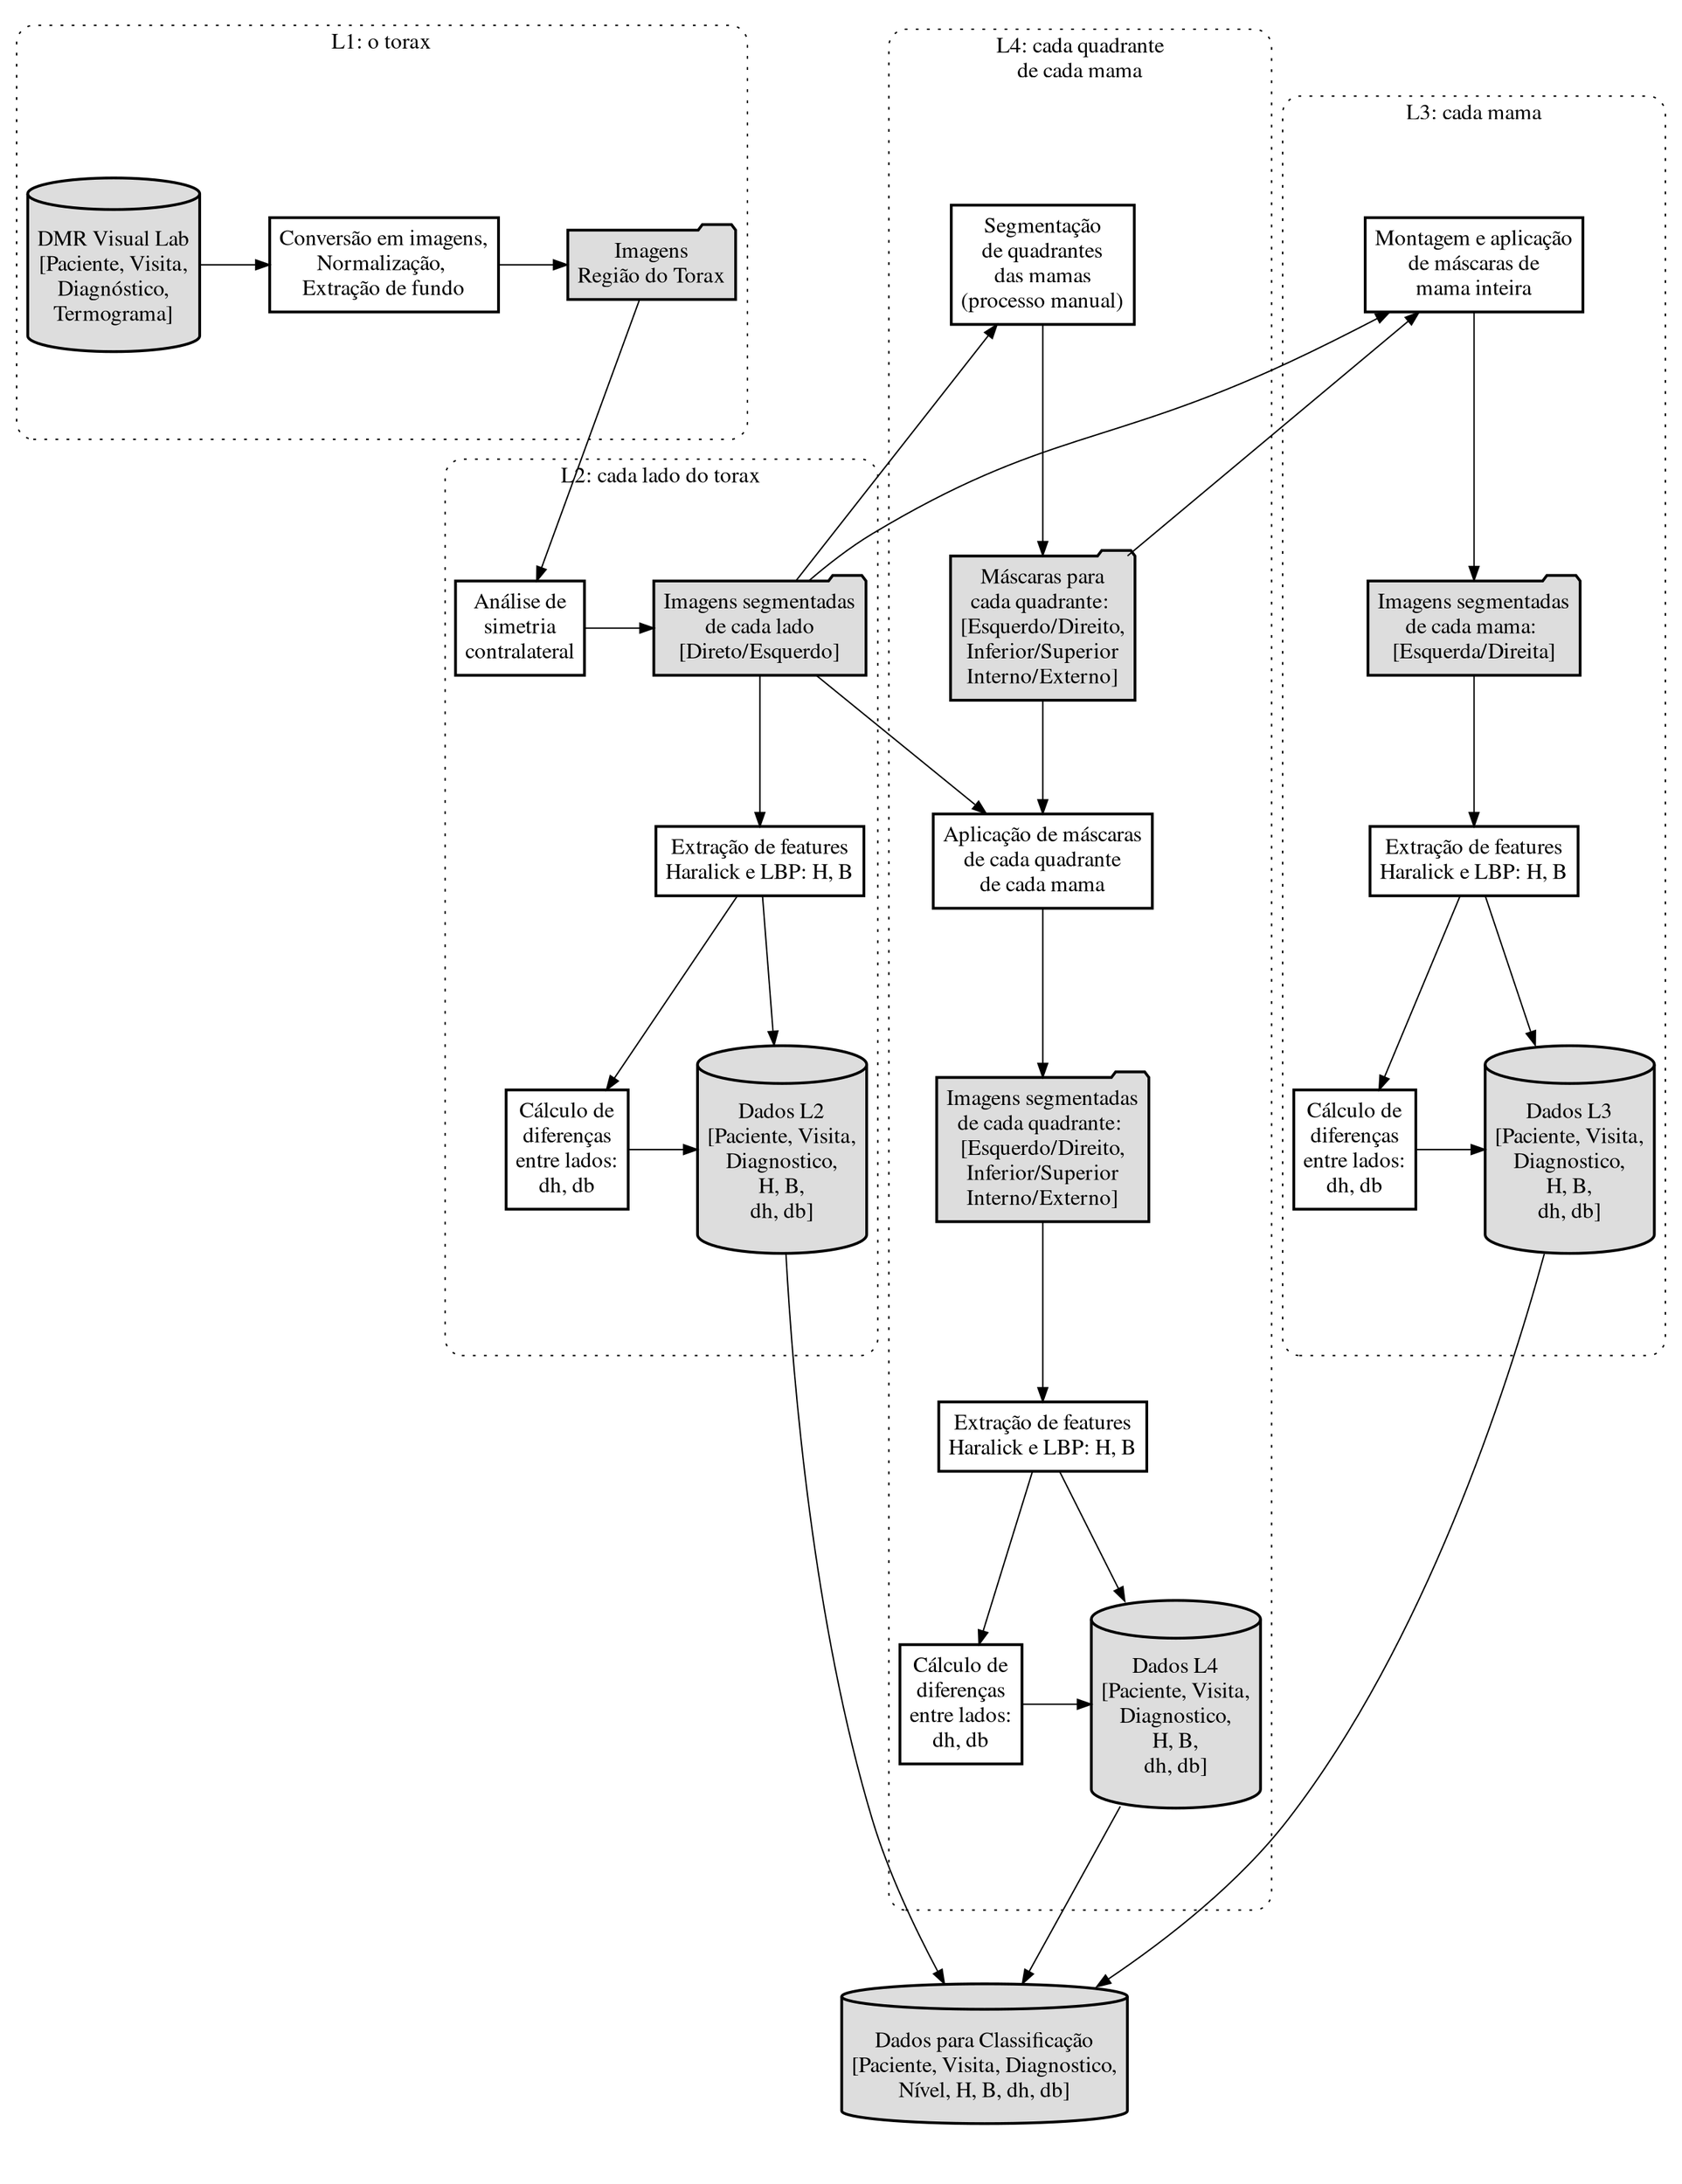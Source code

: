 digraph {
    ranksep = "0.05"
    nodesep = "0.7"
    ratio=1.3
    // dpi=400
    node [
        fontname = "Times"
        shape = rectangle
        fontsize = 16
        style = "filled,bold"
        fillcolor = "#ffffff",
        margin = "0.1,0.1"
    ]
    edge [
        fontname = "Times"
        fontsize = 14
    ]

    dmr [
            label = "\nDMR Visual Lab\n[Paciente, Visita,\nDiagnóstico,\nTermograma]",
            shape = cylinder, fillcolor = "#dddddd"
            margin = "0.1,0"
        ]

    subgraph cluster_l1 {
        fontsize = 16
        fontname = "Times"
        label = "L1: o torax"
        style="rounded,dotted"

        { dmr; task_dmr2imgs; dmr_imgs; rank = same }



        task_dmr2imgs [label = "Conversão em imagens,\nNormalização, \nExtração de fundo"]

        dmr_imgs [
            label = "Imagens\nRegião do Torax"
            shape = folder, fillcolor = "#dddddd"
        ]

    }

    subgraph cluster_l2 {
        fontsize = 16
        fontname = "Times"
        label = "L2: cada lado do torax"
        style="rounded,dotted"

        l2_imgs [
            label = "Imagens segmentadas\nde cada lado\n[Direto/Esquerdo]",
            shape = folder, fillcolor = "#dddddd"
        ]

        l2_task_seg [label = "Análise de\nsimetria\ncontralateral"]

        {l2_task_seg; l2_imgs; rank=same }

        l2_task_seg -> l2_imgs
        l2_imgs -> l2_task_extracao_features_a

        l2_task_extracao_features_a [label = "Extração de features\nHaralick e LBP: H, B"]
        l2_task_extracao_features_b [label = "Cálculo de\ndiferenças\nentre lados:\ndh, db"]
        l2_task_extracao_features_a -> l2_data
        l2_task_extracao_features_a -> l2_task_extracao_features_b
        l2_task_extracao_features_b -> l2_data

        {l2_task_extracao_features_b; l2_data; rank=same}

        l2_data [
            label = "\nDados L2\n[Paciente, Visita,\nDiagnostico,\nH, B,\ndh, db]",
            shape = cylinder, fillcolor = "#dddddd"
            margin = "0.1,0"
        ]

    }

    subgraph cluster_l3 {
        fontsize = 16
        fontname = "Times"
        label = "L3: cada mama"
        style="rounded,dotted"

        l3_task_aplicao_masks_mama_inteira [label = "Montagem e aplicação\nde máscaras de\nmama inteira"]
        l3_imgs [
            label = "Imagens segmentadas\nde cada mama: \n[Esquerda/Direita]",
            shape = folder, fillcolor = "#dddddd"
        ]

        l3_task_aplicao_masks_mama_inteira -> l3_imgs
        l3_task_extracao_features_a [label = "Extração de features\nHaralick e LBP: H, B"]
        l3_task_extracao_features_b [label = "Cálculo de\ndiferenças\nentre lados:\ndh, db"]

        l3_data [
            label = "\nDados L3\n[Paciente, Visita,\nDiagnostico,\nH, B,\ndh, db]",
            shape = cylinder, fillcolor = "#dddddd"
            margin = "0.1,0"
        ]
        l3_imgs -> l3_task_extracao_features_a -> l3_task_extracao_features_b -> l3_data
        l3_task_extracao_features_a -> l3_data
        {l3_task_extracao_features_b; l3_data; rank=same}
    }

    subgraph cluster_l4 {
        fontsize = 16
        fontname = "Times"
        label = "L4: cada quadrante\nde cada mama"
        style="rounded,dotted"

        l4_task_segmentacao [
            label = "Segmentação\nde quadrantes\ndas mamas\n(processo manual)"
            xlp="-20,-20"
            pos="100,70"
        ]

        l4_imgs_masks [
            label = "Máscaras para\ncada quadrante: \n[Esquerdo/Direito,\nInferior/Superior\nInterno/Externo]",
            shape = folder, fillcolor = "#dddddd"
        ]


        l4_task_aplicao_masks_quads [label = "Aplicação de máscaras\nde cada quadrante\nde cada mama"]

        l4_imgs [
            label = "Imagens segmentadas\nde cada quadrante: \n[Esquerdo/Direito,\nInferior/Superior\nInterno/Externo]",
         shape = folder, fillcolor = "#dddddd"
        ]
        l4_imgs_masks -> l4_task_aplicao_masks_quads -> l4_imgs
        l4_task_segmentacao -> l4_imgs_masks

        l4_task_extracao_features_a [label = "Extração de features\nHaralick e LBP: H, B"]
        l4_task_extracao_features_b [label = "Cálculo de\ndiferenças\nentre lados:\ndh, db"]

        l4_data [
            label = "\nDados L4\n[Paciente, Visita,\nDiagnostico,\nH, B,\ndh, db]",
            shape = cylinder, fillcolor = "#dddddd"
            margin = "0.1,0"
        ]

        l4_imgs -> l4_task_extracao_features_a -> l4_data
        l4_task_extracao_features_a -> l4_task_extracao_features_b -> l4_data
        {l4_task_extracao_features_b; l4_data; rank=same}

    }


    final_results [
        label = "\nDados para Classificação\n[Paciente, Visita, Diagnostico,\nNível, H, B, dh, db]",
        shape = cylinder, fillcolor = "#dddddd"
        margin = "0.1,0"
    ]

    dmr -> task_dmr2imgs -> dmr_imgs
    dmr_imgs -> l2_task_seg [constraint=false]
    l2_data -> final_results  [constraint=true]
    l3_data -> final_results  [constraint=false]
    l4_data -> final_results  [constraint=true]
    l4_imgs_masks -> l3_task_aplicao_masks_mama_inteira [constraint=false]
    l2_imgs -> l3_task_aplicao_masks_mama_inteira [constraint=false]
    l2_imgs -> l4_task_segmentacao [constraint=false]


    // { l2_imgs, l4_task_segmentacao, l4_imgs_masks; rank=same}

    // { l3_imgs, l4_imgs; rank=same}



    l2_imgs -> l4_task_aplicao_masks_quads

}
